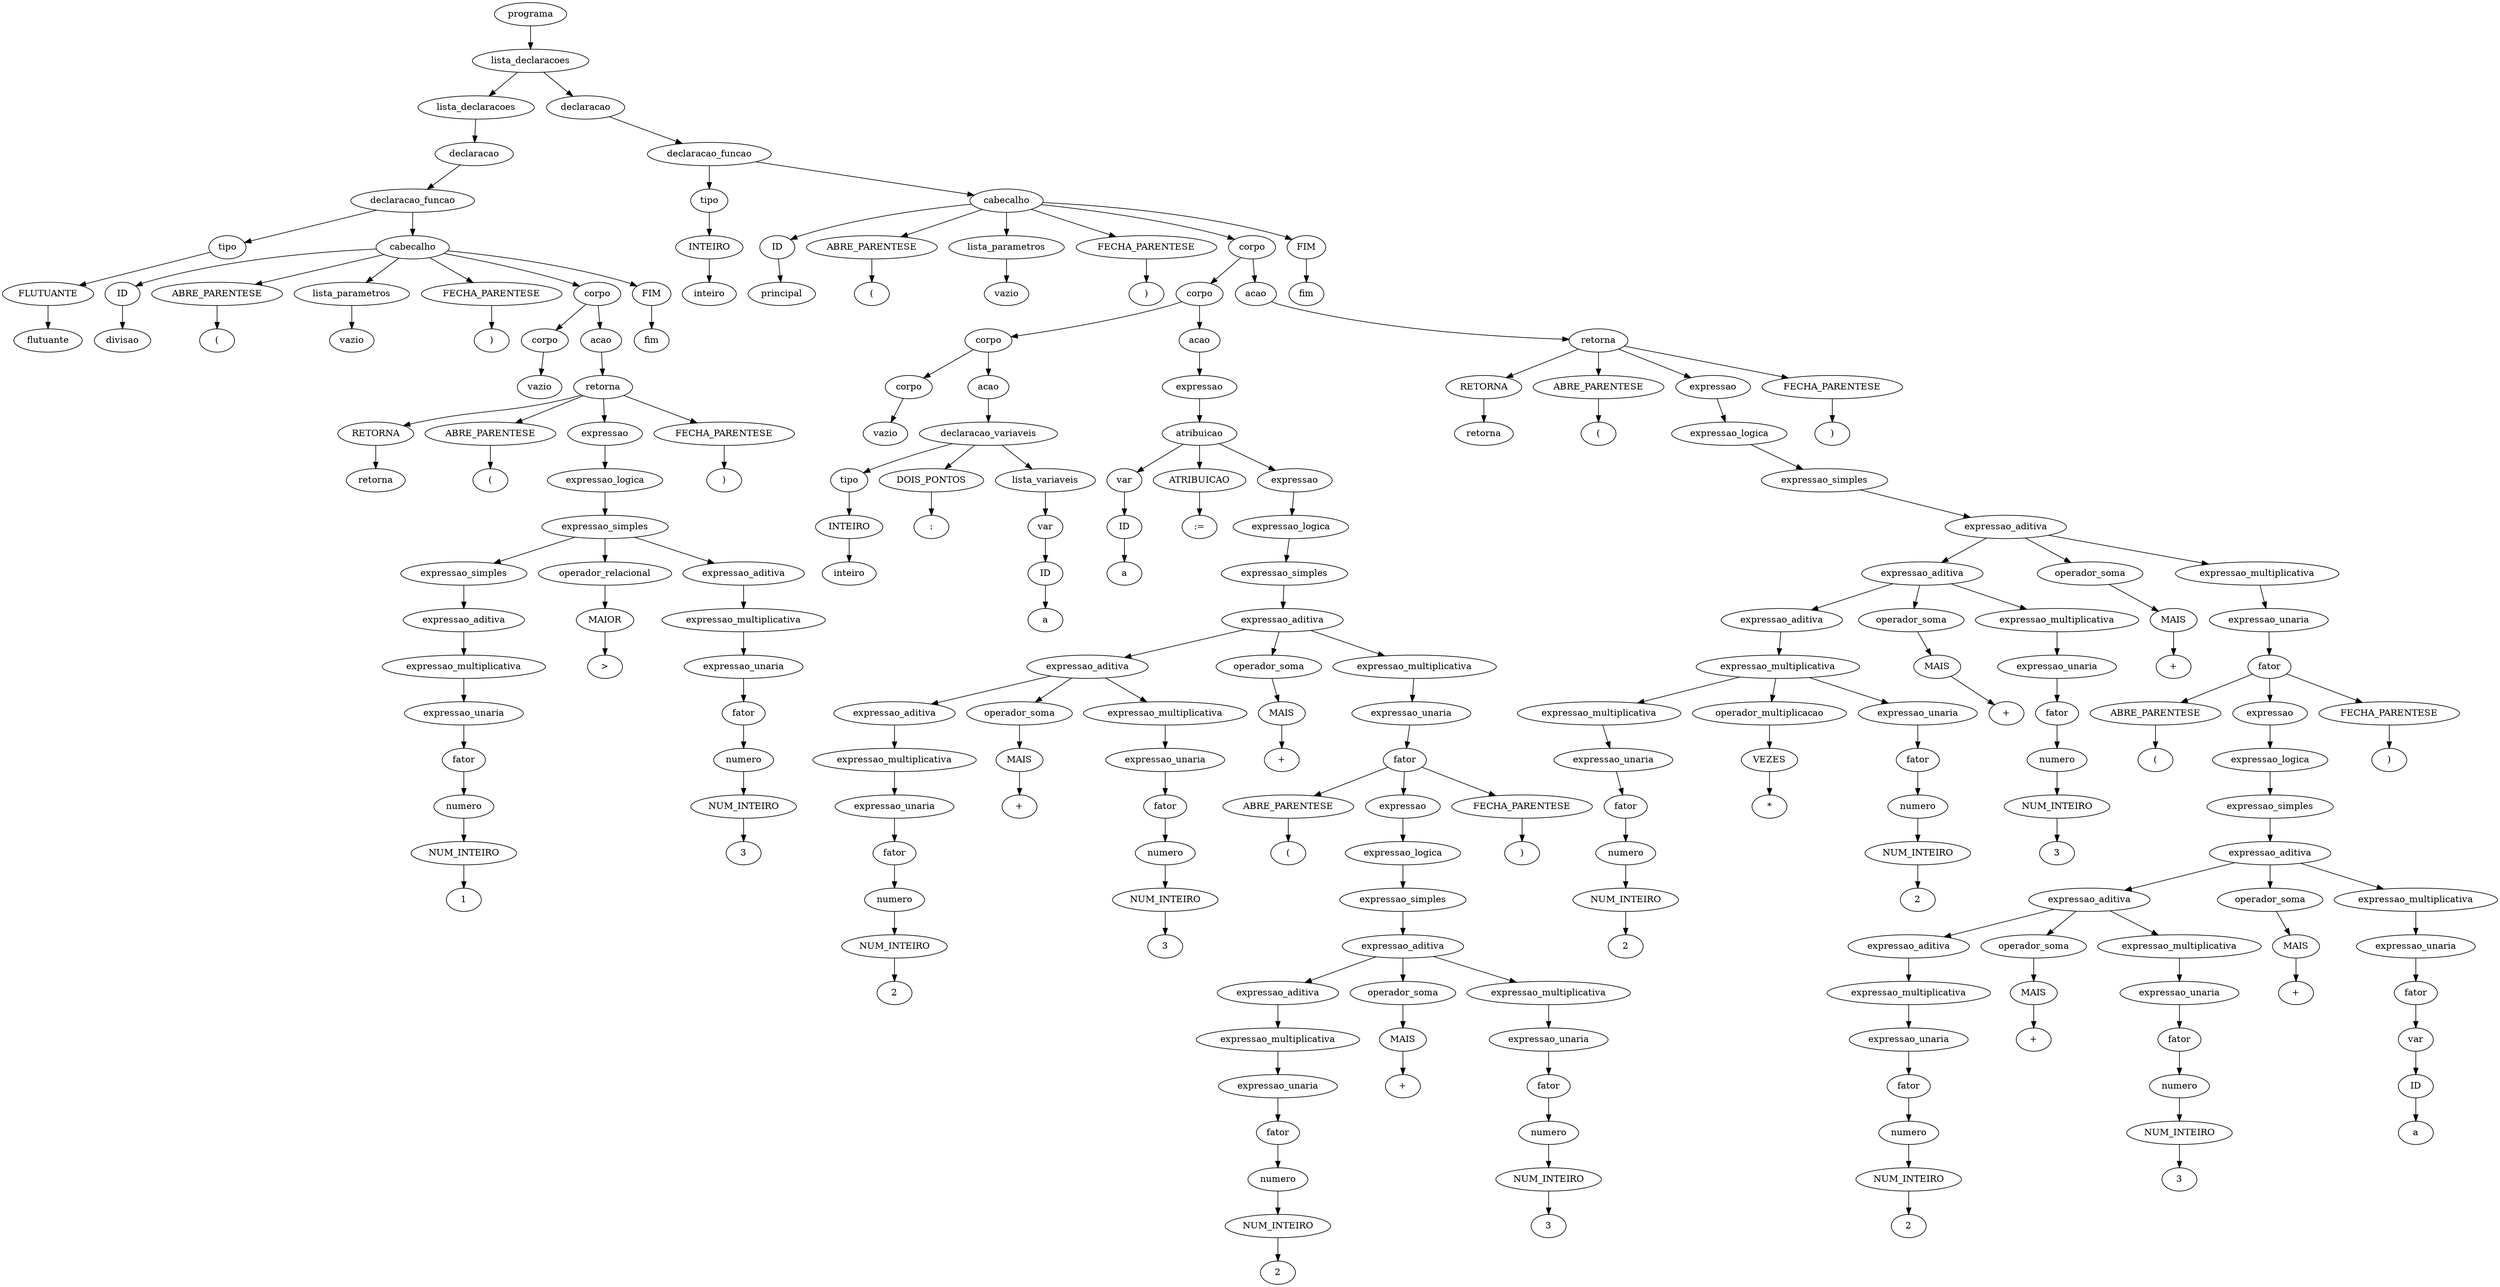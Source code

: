 digraph tree {
    "0x0" [label="programa"];
    "0x1" [label="lista_declaracoes"];
    "0x2" [label="lista_declaracoes"];
    "0x3" [label="declaracao"];
    "0x4" [label="declaracao_funcao"];
    "0x5" [label="tipo"];
    "0x6" [label="FLUTUANTE"];
    "0x7" [label="flutuante"];
    "0x8" [label="cabecalho"];
    "0x9" [label="ID"];
    "0xa" [label="divisao"];
    "0xb" [label="ABRE_PARENTESE"];
    "0xc" [label="("];
    "0xd" [label="lista_parametros"];
    "0xe" [label="vazio"];
    "0xf" [label="FECHA_PARENTESE"];
    "0x10" [label=")"];
    "0x11" [label="corpo"];
    "0x12" [label="corpo"];
    "0x13" [label="vazio"];
    "0x14" [label="acao"];
    "0x15" [label="retorna"];
    "0x16" [label="RETORNA"];
    "0x17" [label="retorna"];
    "0x18" [label="ABRE_PARENTESE"];
    "0x19" [label="("];
    "0x1a" [label="expressao"];
    "0x1b" [label="expressao_logica"];
    "0x1c" [label="expressao_simples"];
    "0x1d" [label="expressao_simples"];
    "0x1e" [label="expressao_aditiva"];
    "0x1f" [label="expressao_multiplicativa"];
    "0x20" [label="expressao_unaria"];
    "0x21" [label="fator"];
    "0x22" [label="numero"];
    "0x23" [label="NUM_INTEIRO"];
    "0x24" [label="1"];
    "0x25" [label="operador_relacional"];
    "0x26" [label="MAIOR"];
    "0x27" [label=">"];
    "0x28" [label="expressao_aditiva"];
    "0x29" [label="expressao_multiplicativa"];
    "0x2a" [label="expressao_unaria"];
    "0x2b" [label="fator"];
    "0x2c" [label="numero"];
    "0x2d" [label="NUM_INTEIRO"];
    "0x2e" [label="3"];
    "0x2f" [label="FECHA_PARENTESE"];
    "0x30" [label=")"];
    "0x31" [label="FIM"];
    "0x32" [label="fim"];
    "0x33" [label="declaracao"];
    "0x34" [label="declaracao_funcao"];
    "0x35" [label="tipo"];
    "0x36" [label="INTEIRO"];
    "0x37" [label="inteiro"];
    "0x38" [label="cabecalho"];
    "0x39" [label="ID"];
    "0x3a" [label="principal"];
    "0x3b" [label="ABRE_PARENTESE"];
    "0x3c" [label="("];
    "0x3d" [label="lista_parametros"];
    "0x3e" [label="vazio"];
    "0x3f" [label="FECHA_PARENTESE"];
    "0x40" [label=")"];
    "0x41" [label="corpo"];
    "0x42" [label="corpo"];
    "0x43" [label="corpo"];
    "0x44" [label="corpo"];
    "0x45" [label="vazio"];
    "0x46" [label="acao"];
    "0x47" [label="declaracao_variaveis"];
    "0x48" [label="tipo"];
    "0x49" [label="INTEIRO"];
    "0x4a" [label="inteiro"];
    "0x4b" [label="DOIS_PONTOS"];
    "0x4c" [label=":"];
    "0x4d" [label="lista_variaveis"];
    "0x4e" [label="var"];
    "0x4f" [label="ID"];
    "0x50" [label="a"];
    "0x51" [label="acao"];
    "0x52" [label="expressao"];
    "0x53" [label="atribuicao"];
    "0x54" [label="var"];
    "0x55" [label="ID"];
    "0x56" [label="a"];
    "0x57" [label="ATRIBUICAO"];
    "0x58" [label=":="];
    "0x59" [label="expressao"];
    "0x5a" [label="expressao_logica"];
    "0x5b" [label="expressao_simples"];
    "0x5c" [label="expressao_aditiva"];
    "0x5d" [label="expressao_aditiva"];
    "0x5e" [label="expressao_aditiva"];
    "0x5f" [label="expressao_multiplicativa"];
    "0x60" [label="expressao_unaria"];
    "0x61" [label="fator"];
    "0x62" [label="numero"];
    "0x63" [label="NUM_INTEIRO"];
    "0x64" [label="2"];
    "0x65" [label="operador_soma"];
    "0x66" [label="MAIS"];
    "0x67" [label="+"];
    "0x68" [label="expressao_multiplicativa"];
    "0x69" [label="expressao_unaria"];
    "0x6a" [label="fator"];
    "0x6b" [label="numero"];
    "0x6c" [label="NUM_INTEIRO"];
    "0x6d" [label="3"];
    "0x6e" [label="operador_soma"];
    "0x6f" [label="MAIS"];
    "0x70" [label="+"];
    "0x71" [label="expressao_multiplicativa"];
    "0x72" [label="expressao_unaria"];
    "0x73" [label="fator"];
    "0x74" [label="ABRE_PARENTESE"];
    "0x75" [label="("];
    "0x76" [label="expressao"];
    "0x77" [label="expressao_logica"];
    "0x78" [label="expressao_simples"];
    "0x79" [label="expressao_aditiva"];
    "0x7a" [label="expressao_aditiva"];
    "0x7b" [label="expressao_multiplicativa"];
    "0x7c" [label="expressao_unaria"];
    "0x7d" [label="fator"];
    "0x7e" [label="numero"];
    "0x7f" [label="NUM_INTEIRO"];
    "0x80" [label="2"];
    "0x81" [label="operador_soma"];
    "0x82" [label="MAIS"];
    "0x83" [label="+"];
    "0x84" [label="expressao_multiplicativa"];
    "0x85" [label="expressao_unaria"];
    "0x86" [label="fator"];
    "0x87" [label="numero"];
    "0x88" [label="NUM_INTEIRO"];
    "0x89" [label="3"];
    "0x8a" [label="FECHA_PARENTESE"];
    "0x8b" [label=")"];
    "0x8c" [label="acao"];
    "0x8d" [label="retorna"];
    "0x8e" [label="RETORNA"];
    "0x8f" [label="retorna"];
    "0x90" [label="ABRE_PARENTESE"];
    "0x91" [label="("];
    "0x92" [label="expressao"];
    "0x93" [label="expressao_logica"];
    "0x94" [label="expressao_simples"];
    "0x95" [label="expressao_aditiva"];
    "0x96" [label="expressao_aditiva"];
    "0x97" [label="expressao_aditiva"];
    "0x98" [label="expressao_multiplicativa"];
    "0x99" [label="expressao_multiplicativa"];
    "0x9a" [label="expressao_unaria"];
    "0x9b" [label="fator"];
    "0x9c" [label="numero"];
    "0x9d" [label="NUM_INTEIRO"];
    "0x9e" [label="2"];
    "0x9f" [label="operador_multiplicacao"];
    "0xa0" [label="VEZES"];
    "0xa1" [label="*"];
    "0xa2" [label="expressao_unaria"];
    "0xa3" [label="fator"];
    "0xa4" [label="numero"];
    "0xa5" [label="NUM_INTEIRO"];
    "0xa6" [label="2"];
    "0xa7" [label="operador_soma"];
    "0xa8" [label="MAIS"];
    "0xa9" [label="+"];
    "0xaa" [label="expressao_multiplicativa"];
    "0xab" [label="expressao_unaria"];
    "0xac" [label="fator"];
    "0xad" [label="numero"];
    "0xae" [label="NUM_INTEIRO"];
    "0xaf" [label="3"];
    "0xb0" [label="operador_soma"];
    "0xb1" [label="MAIS"];
    "0xb2" [label="+"];
    "0xb3" [label="expressao_multiplicativa"];
    "0xb4" [label="expressao_unaria"];
    "0xb5" [label="fator"];
    "0xb6" [label="ABRE_PARENTESE"];
    "0xb7" [label="("];
    "0xb8" [label="expressao"];
    "0xb9" [label="expressao_logica"];
    "0xba" [label="expressao_simples"];
    "0xbb" [label="expressao_aditiva"];
    "0xbc" [label="expressao_aditiva"];
    "0xbd" [label="expressao_aditiva"];
    "0xbe" [label="expressao_multiplicativa"];
    "0xbf" [label="expressao_unaria"];
    "0xc0" [label="fator"];
    "0xc1" [label="numero"];
    "0xc2" [label="NUM_INTEIRO"];
    "0xc3" [label="2"];
    "0xc4" [label="operador_soma"];
    "0xc5" [label="MAIS"];
    "0xc6" [label="+"];
    "0xc7" [label="expressao_multiplicativa"];
    "0xc8" [label="expressao_unaria"];
    "0xc9" [label="fator"];
    "0xca" [label="numero"];
    "0xcb" [label="NUM_INTEIRO"];
    "0xcc" [label="3"];
    "0xcd" [label="operador_soma"];
    "0xce" [label="MAIS"];
    "0xcf" [label="+"];
    "0xd0" [label="expressao_multiplicativa"];
    "0xd1" [label="expressao_unaria"];
    "0xd2" [label="fator"];
    "0xd3" [label="var"];
    "0xd4" [label="ID"];
    "0xd5" [label="a"];
    "0xd6" [label="FECHA_PARENTESE"];
    "0xd7" [label=")"];
    "0xd8" [label="FECHA_PARENTESE"];
    "0xd9" [label=")"];
    "0xda" [label="FIM"];
    "0xdb" [label="fim"];
    "0x0" -> "0x1";
    "0x1" -> "0x2";
    "0x1" -> "0x33";
    "0x2" -> "0x3";
    "0x3" -> "0x4";
    "0x4" -> "0x5";
    "0x4" -> "0x8";
    "0x5" -> "0x6";
    "0x6" -> "0x7";
    "0x8" -> "0x9";
    "0x8" -> "0xb";
    "0x8" -> "0xd";
    "0x8" -> "0xf";
    "0x8" -> "0x11";
    "0x8" -> "0x31";
    "0x9" -> "0xa";
    "0xb" -> "0xc";
    "0xd" -> "0xe";
    "0xf" -> "0x10";
    "0x11" -> "0x12";
    "0x11" -> "0x14";
    "0x12" -> "0x13";
    "0x14" -> "0x15";
    "0x15" -> "0x16";
    "0x15" -> "0x18";
    "0x15" -> "0x1a";
    "0x15" -> "0x2f";
    "0x16" -> "0x17";
    "0x18" -> "0x19";
    "0x1a" -> "0x1b";
    "0x1b" -> "0x1c";
    "0x1c" -> "0x1d";
    "0x1c" -> "0x25";
    "0x1c" -> "0x28";
    "0x1d" -> "0x1e";
    "0x1e" -> "0x1f";
    "0x1f" -> "0x20";
    "0x20" -> "0x21";
    "0x21" -> "0x22";
    "0x22" -> "0x23";
    "0x23" -> "0x24";
    "0x25" -> "0x26";
    "0x26" -> "0x27";
    "0x28" -> "0x29";
    "0x29" -> "0x2a";
    "0x2a" -> "0x2b";
    "0x2b" -> "0x2c";
    "0x2c" -> "0x2d";
    "0x2d" -> "0x2e";
    "0x2f" -> "0x30";
    "0x31" -> "0x32";
    "0x33" -> "0x34";
    "0x34" -> "0x35";
    "0x34" -> "0x38";
    "0x35" -> "0x36";
    "0x36" -> "0x37";
    "0x38" -> "0x39";
    "0x38" -> "0x3b";
    "0x38" -> "0x3d";
    "0x38" -> "0x3f";
    "0x38" -> "0x41";
    "0x38" -> "0xda";
    "0x39" -> "0x3a";
    "0x3b" -> "0x3c";
    "0x3d" -> "0x3e";
    "0x3f" -> "0x40";
    "0x41" -> "0x42";
    "0x41" -> "0x8c";
    "0x42" -> "0x43";
    "0x42" -> "0x51";
    "0x43" -> "0x44";
    "0x43" -> "0x46";
    "0x44" -> "0x45";
    "0x46" -> "0x47";
    "0x47" -> "0x48";
    "0x47" -> "0x4b";
    "0x47" -> "0x4d";
    "0x48" -> "0x49";
    "0x49" -> "0x4a";
    "0x4b" -> "0x4c";
    "0x4d" -> "0x4e";
    "0x4e" -> "0x4f";
    "0x4f" -> "0x50";
    "0x51" -> "0x52";
    "0x52" -> "0x53";
    "0x53" -> "0x54";
    "0x53" -> "0x57";
    "0x53" -> "0x59";
    "0x54" -> "0x55";
    "0x55" -> "0x56";
    "0x57" -> "0x58";
    "0x59" -> "0x5a";
    "0x5a" -> "0x5b";
    "0x5b" -> "0x5c";
    "0x5c" -> "0x5d";
    "0x5c" -> "0x6e";
    "0x5c" -> "0x71";
    "0x5d" -> "0x5e";
    "0x5d" -> "0x65";
    "0x5d" -> "0x68";
    "0x5e" -> "0x5f";
    "0x5f" -> "0x60";
    "0x60" -> "0x61";
    "0x61" -> "0x62";
    "0x62" -> "0x63";
    "0x63" -> "0x64";
    "0x65" -> "0x66";
    "0x66" -> "0x67";
    "0x68" -> "0x69";
    "0x69" -> "0x6a";
    "0x6a" -> "0x6b";
    "0x6b" -> "0x6c";
    "0x6c" -> "0x6d";
    "0x6e" -> "0x6f";
    "0x6f" -> "0x70";
    "0x71" -> "0x72";
    "0x72" -> "0x73";
    "0x73" -> "0x74";
    "0x73" -> "0x76";
    "0x73" -> "0x8a";
    "0x74" -> "0x75";
    "0x76" -> "0x77";
    "0x77" -> "0x78";
    "0x78" -> "0x79";
    "0x79" -> "0x7a";
    "0x79" -> "0x81";
    "0x79" -> "0x84";
    "0x7a" -> "0x7b";
    "0x7b" -> "0x7c";
    "0x7c" -> "0x7d";
    "0x7d" -> "0x7e";
    "0x7e" -> "0x7f";
    "0x7f" -> "0x80";
    "0x81" -> "0x82";
    "0x82" -> "0x83";
    "0x84" -> "0x85";
    "0x85" -> "0x86";
    "0x86" -> "0x87";
    "0x87" -> "0x88";
    "0x88" -> "0x89";
    "0x8a" -> "0x8b";
    "0x8c" -> "0x8d";
    "0x8d" -> "0x8e";
    "0x8d" -> "0x90";
    "0x8d" -> "0x92";
    "0x8d" -> "0xd8";
    "0x8e" -> "0x8f";
    "0x90" -> "0x91";
    "0x92" -> "0x93";
    "0x93" -> "0x94";
    "0x94" -> "0x95";
    "0x95" -> "0x96";
    "0x95" -> "0xb0";
    "0x95" -> "0xb3";
    "0x96" -> "0x97";
    "0x96" -> "0xa7";
    "0x96" -> "0xaa";
    "0x97" -> "0x98";
    "0x98" -> "0x99";
    "0x98" -> "0x9f";
    "0x98" -> "0xa2";
    "0x99" -> "0x9a";
    "0x9a" -> "0x9b";
    "0x9b" -> "0x9c";
    "0x9c" -> "0x9d";
    "0x9d" -> "0x9e";
    "0x9f" -> "0xa0";
    "0xa0" -> "0xa1";
    "0xa2" -> "0xa3";
    "0xa3" -> "0xa4";
    "0xa4" -> "0xa5";
    "0xa5" -> "0xa6";
    "0xa7" -> "0xa8";
    "0xa8" -> "0xa9";
    "0xaa" -> "0xab";
    "0xab" -> "0xac";
    "0xac" -> "0xad";
    "0xad" -> "0xae";
    "0xae" -> "0xaf";
    "0xb0" -> "0xb1";
    "0xb1" -> "0xb2";
    "0xb3" -> "0xb4";
    "0xb4" -> "0xb5";
    "0xb5" -> "0xb6";
    "0xb5" -> "0xb8";
    "0xb5" -> "0xd6";
    "0xb6" -> "0xb7";
    "0xb8" -> "0xb9";
    "0xb9" -> "0xba";
    "0xba" -> "0xbb";
    "0xbb" -> "0xbc";
    "0xbb" -> "0xcd";
    "0xbb" -> "0xd0";
    "0xbc" -> "0xbd";
    "0xbc" -> "0xc4";
    "0xbc" -> "0xc7";
    "0xbd" -> "0xbe";
    "0xbe" -> "0xbf";
    "0xbf" -> "0xc0";
    "0xc0" -> "0xc1";
    "0xc1" -> "0xc2";
    "0xc2" -> "0xc3";
    "0xc4" -> "0xc5";
    "0xc5" -> "0xc6";
    "0xc7" -> "0xc8";
    "0xc8" -> "0xc9";
    "0xc9" -> "0xca";
    "0xca" -> "0xcb";
    "0xcb" -> "0xcc";
    "0xcd" -> "0xce";
    "0xce" -> "0xcf";
    "0xd0" -> "0xd1";
    "0xd1" -> "0xd2";
    "0xd2" -> "0xd3";
    "0xd3" -> "0xd4";
    "0xd4" -> "0xd5";
    "0xd6" -> "0xd7";
    "0xd8" -> "0xd9";
    "0xda" -> "0xdb";
}

